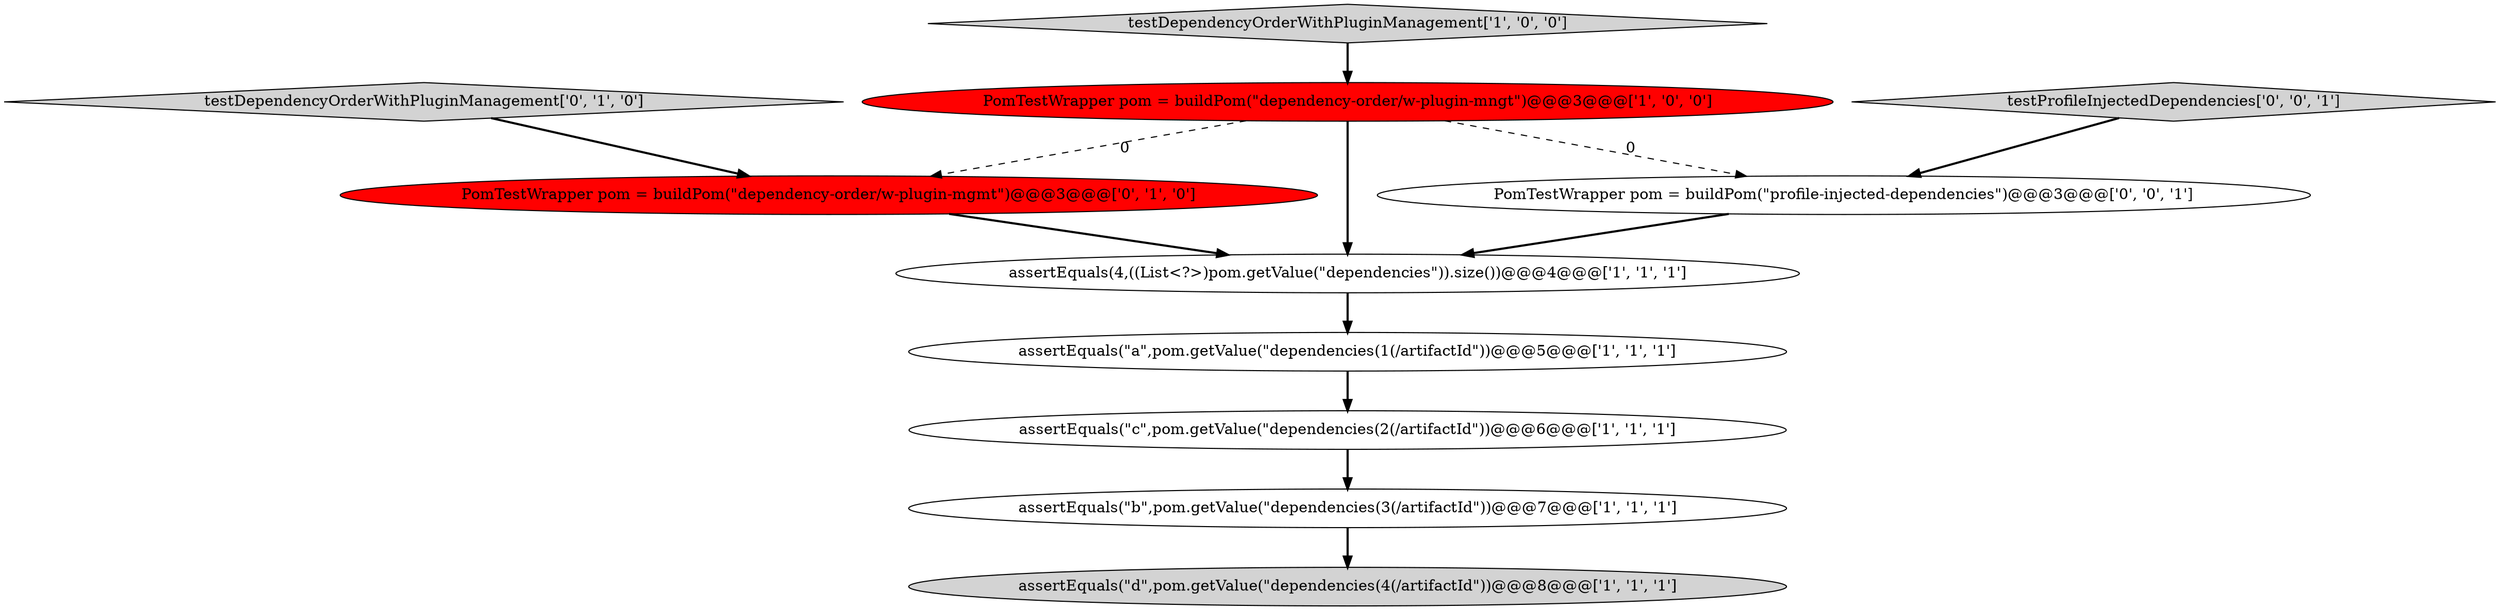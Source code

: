 digraph {
5 [style = filled, label = "testDependencyOrderWithPluginManagement['1', '0', '0']", fillcolor = lightgray, shape = diamond image = "AAA0AAABBB1BBB"];
0 [style = filled, label = "assertEquals(\"c\",pom.getValue(\"dependencies(2(/artifactId\"))@@@6@@@['1', '1', '1']", fillcolor = white, shape = ellipse image = "AAA0AAABBB1BBB"];
9 [style = filled, label = "PomTestWrapper pom = buildPom(\"profile-injected-dependencies\")@@@3@@@['0', '0', '1']", fillcolor = white, shape = ellipse image = "AAA0AAABBB3BBB"];
3 [style = filled, label = "assertEquals(\"a\",pom.getValue(\"dependencies(1(/artifactId\"))@@@5@@@['1', '1', '1']", fillcolor = white, shape = ellipse image = "AAA0AAABBB1BBB"];
4 [style = filled, label = "PomTestWrapper pom = buildPom(\"dependency-order/w-plugin-mngt\")@@@3@@@['1', '0', '0']", fillcolor = red, shape = ellipse image = "AAA1AAABBB1BBB"];
6 [style = filled, label = "assertEquals(\"d\",pom.getValue(\"dependencies(4(/artifactId\"))@@@8@@@['1', '1', '1']", fillcolor = lightgray, shape = ellipse image = "AAA0AAABBB1BBB"];
8 [style = filled, label = "testDependencyOrderWithPluginManagement['0', '1', '0']", fillcolor = lightgray, shape = diamond image = "AAA0AAABBB2BBB"];
1 [style = filled, label = "assertEquals(\"b\",pom.getValue(\"dependencies(3(/artifactId\"))@@@7@@@['1', '1', '1']", fillcolor = white, shape = ellipse image = "AAA0AAABBB1BBB"];
2 [style = filled, label = "assertEquals(4,((List<?>)pom.getValue(\"dependencies\")).size())@@@4@@@['1', '1', '1']", fillcolor = white, shape = ellipse image = "AAA0AAABBB1BBB"];
7 [style = filled, label = "PomTestWrapper pom = buildPom(\"dependency-order/w-plugin-mgmt\")@@@3@@@['0', '1', '0']", fillcolor = red, shape = ellipse image = "AAA1AAABBB2BBB"];
10 [style = filled, label = "testProfileInjectedDependencies['0', '0', '1']", fillcolor = lightgray, shape = diamond image = "AAA0AAABBB3BBB"];
8->7 [style = bold, label=""];
4->9 [style = dashed, label="0"];
10->9 [style = bold, label=""];
5->4 [style = bold, label=""];
1->6 [style = bold, label=""];
4->2 [style = bold, label=""];
9->2 [style = bold, label=""];
7->2 [style = bold, label=""];
0->1 [style = bold, label=""];
4->7 [style = dashed, label="0"];
3->0 [style = bold, label=""];
2->3 [style = bold, label=""];
}
